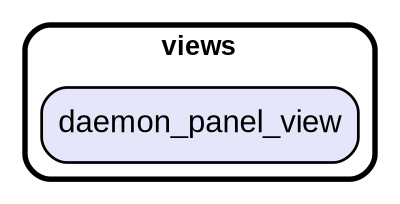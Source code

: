 digraph "" {
  graph [style=rounded fontname="Arial Black" fontsize=13 penwidth=2.6];
  node [shape=rect style="filled,rounded" fontname=Arial fontsize=15 fillcolor=Lavender penwidth=1.3];
  edge [penwidth=1.3];
  "/daemon_panel_view.dart" [label="daemon_panel_view"];
  subgraph "cluster~" {
    label="views";
    "/daemon_panel_view.dart";
  }
}
